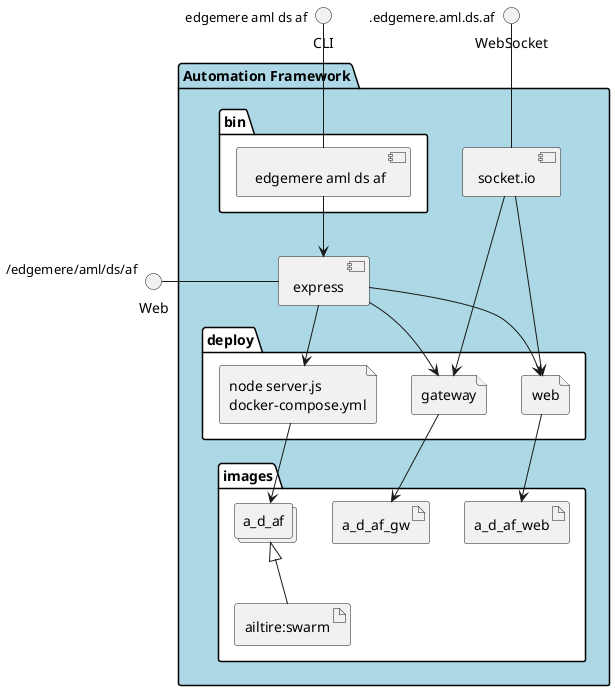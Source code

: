 @startuml
  interface CLI
  interface Web
  interface WebSocket
package "Automation Framework" #lightblue {
  component express as REST
  component socket.io as socket
  folder bin #ffffff {
    component " edgemere aml ds af" as binName
  }
  binName --> REST

  folder deploy #ffffff {
      file "node server.js\ndocker-compose.yml" as a_d_af_container
      REST --> a_d_af_container

  
    file "web" as web_container
    REST --> web_container
    socket ---> web_container
  
    file "gateway" as gateway_container
    REST --> gateway_container
    socket ---> gateway_container
  
  }
  folder images #ffffff {
    collections "a_d_af" as a_d_afimage
    artifact "ailtire:swarm" as ailtireswarm
    a_d_afimage <|-- ailtireswarm
    a_d_af_container --> a_d_afimage

  
      artifact a_d_af_web
      web_container --> a_d_af_web
    
      artifact a_d_af_gw
      gateway_container --> a_d_af_gw
    
  }
}
CLI " edgemere aml ds af" -- binName
Web "/edgemere/aml/ds/af" - REST
WebSocket ".edgemere.aml.ds.af" -- socket

@enduml

